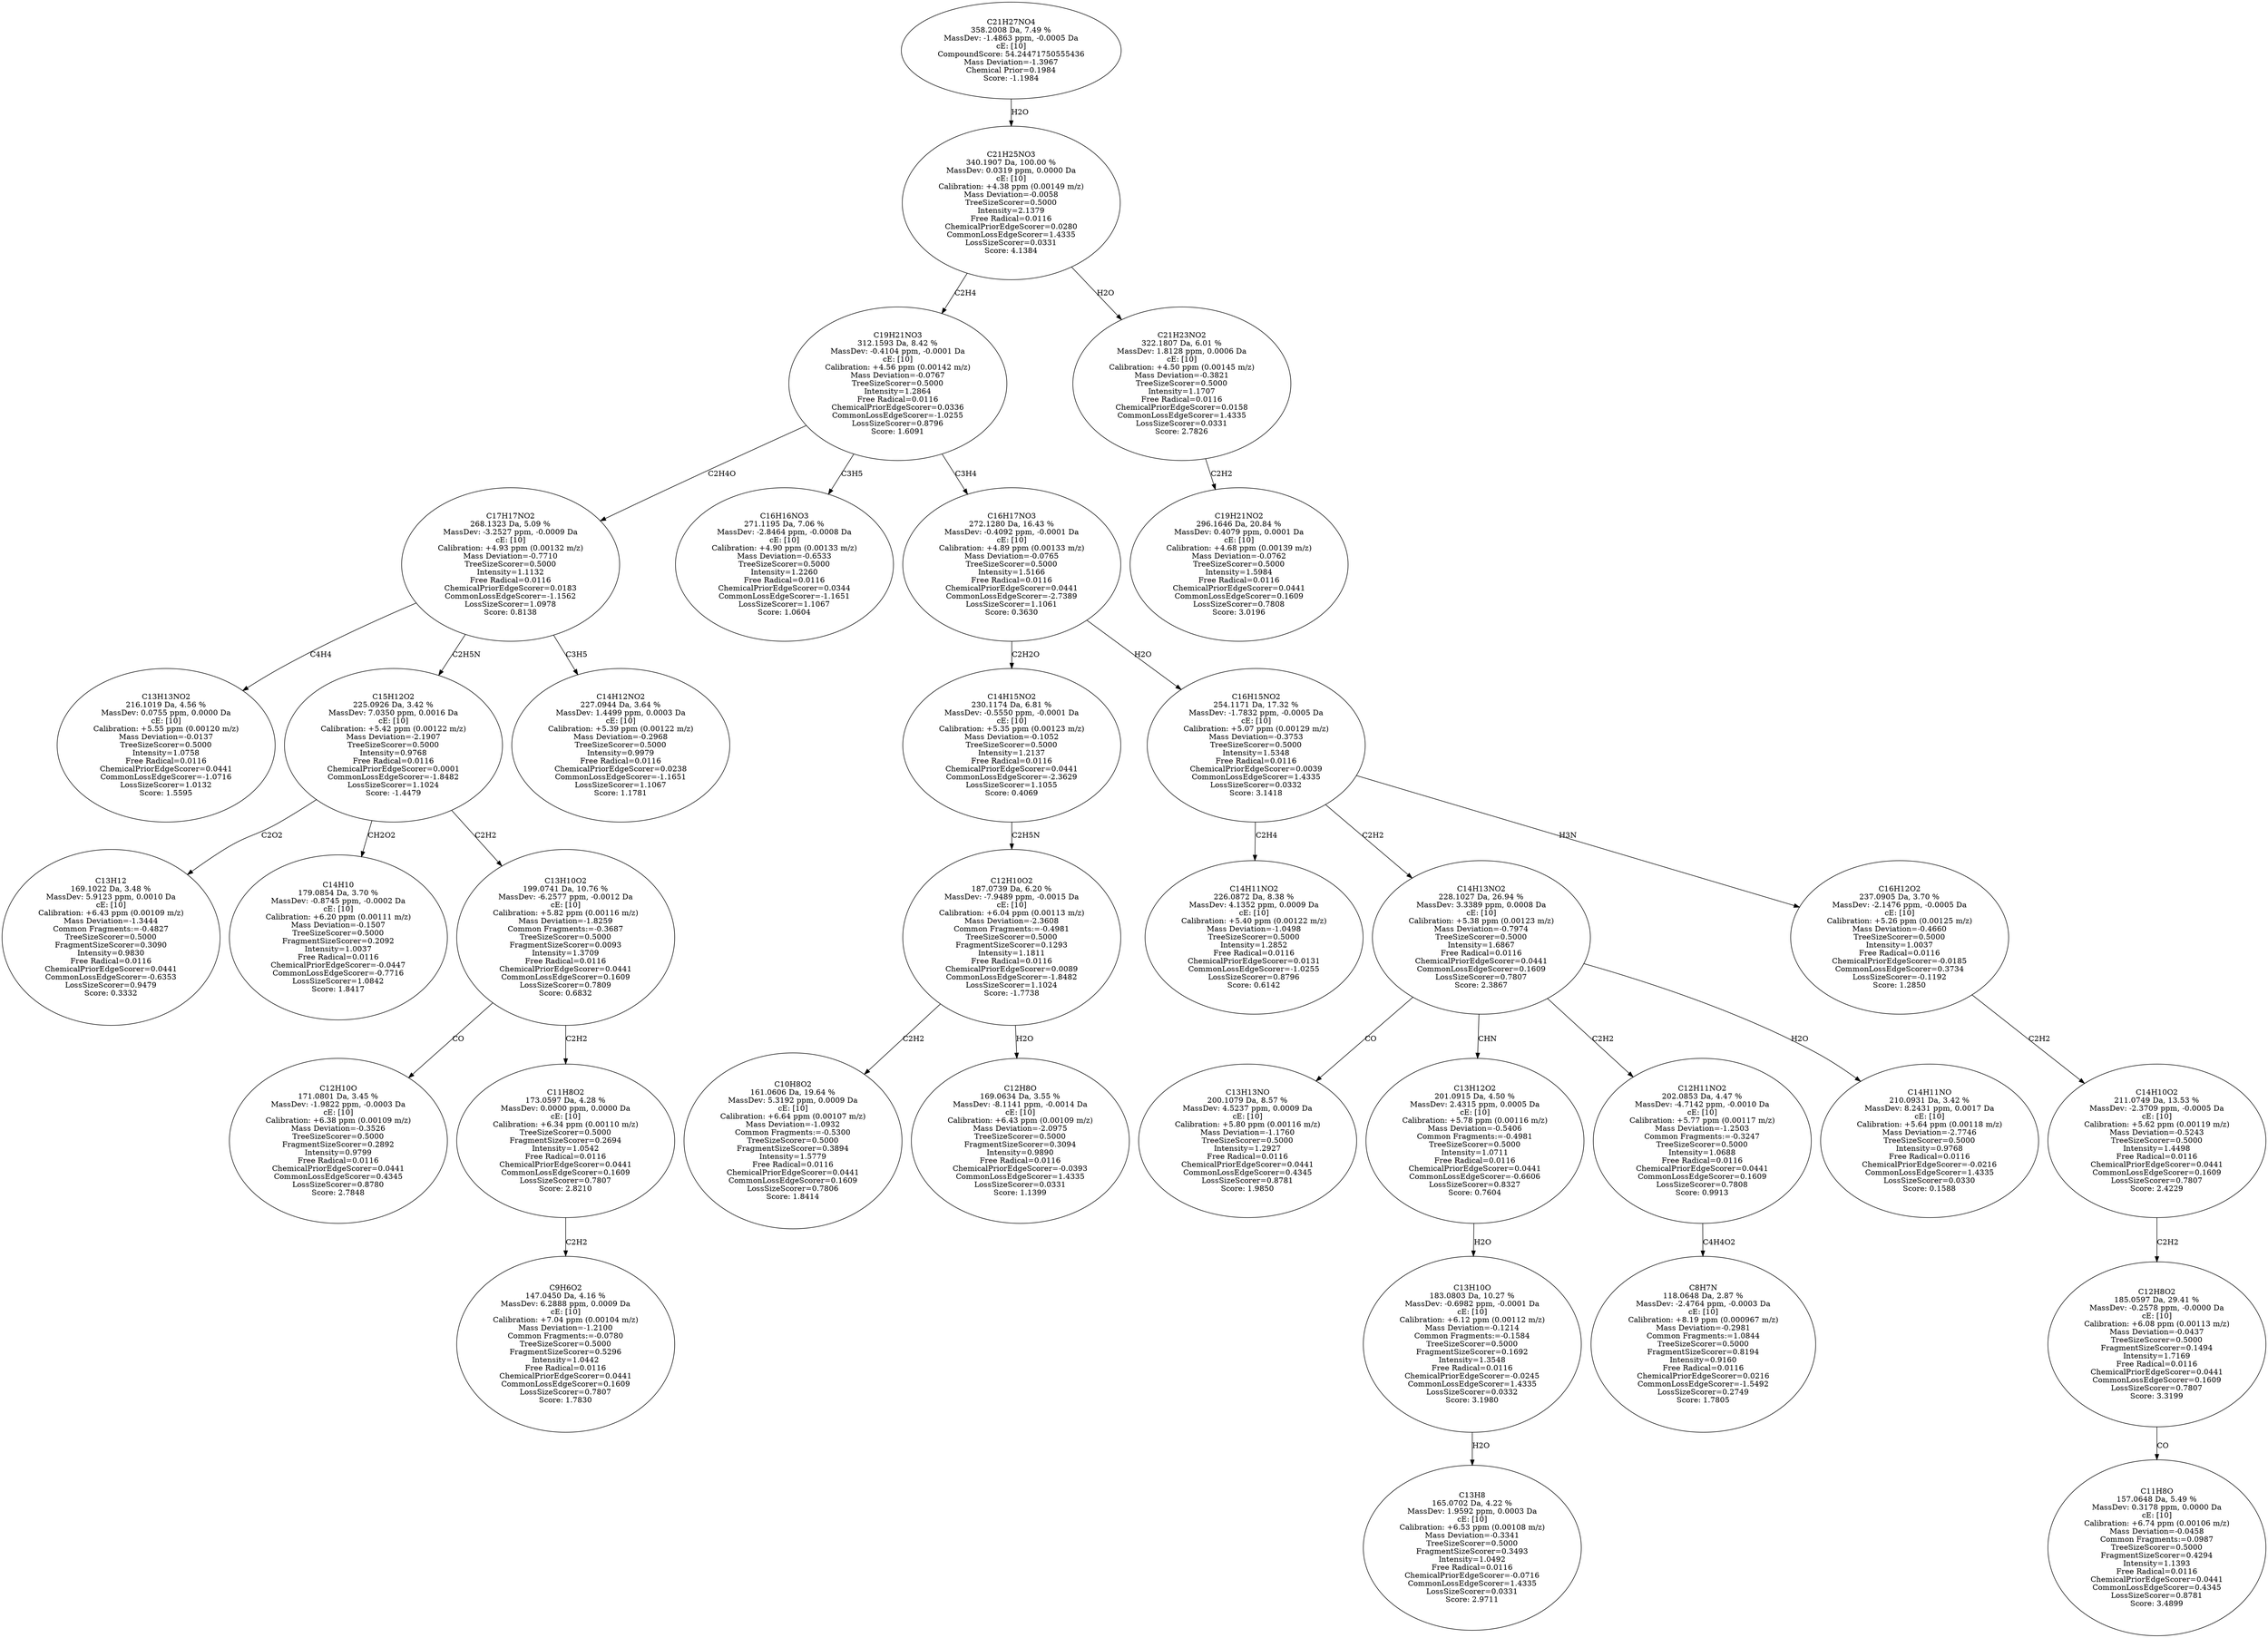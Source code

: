 strict digraph {
v1 [label="C13H13NO2\n216.1019 Da, 4.56 %\nMassDev: 0.0755 ppm, 0.0000 Da\ncE: [10]\nCalibration: +5.55 ppm (0.00120 m/z)\nMass Deviation=-0.0137\nTreeSizeScorer=0.5000\nIntensity=1.0758\nFree Radical=0.0116\nChemicalPriorEdgeScorer=0.0441\nCommonLossEdgeScorer=-1.0716\nLossSizeScorer=1.0132\nScore: 1.5595"];
v2 [label="C13H12\n169.1022 Da, 3.48 %\nMassDev: 5.9123 ppm, 0.0010 Da\ncE: [10]\nCalibration: +6.43 ppm (0.00109 m/z)\nMass Deviation=-1.3444\nCommon Fragments:=-0.4827\nTreeSizeScorer=0.5000\nFragmentSizeScorer=0.3090\nIntensity=0.9830\nFree Radical=0.0116\nChemicalPriorEdgeScorer=0.0441\nCommonLossEdgeScorer=-0.6353\nLossSizeScorer=0.9479\nScore: 0.3332"];
v3 [label="C14H10\n179.0854 Da, 3.70 %\nMassDev: -0.8745 ppm, -0.0002 Da\ncE: [10]\nCalibration: +6.20 ppm (0.00111 m/z)\nMass Deviation=-0.1507\nTreeSizeScorer=0.5000\nFragmentSizeScorer=0.2092\nIntensity=1.0037\nFree Radical=0.0116\nChemicalPriorEdgeScorer=-0.0447\nCommonLossEdgeScorer=-0.7716\nLossSizeScorer=1.0842\nScore: 1.8417"];
v4 [label="C12H10O\n171.0801 Da, 3.45 %\nMassDev: -1.9822 ppm, -0.0003 Da\ncE: [10]\nCalibration: +6.38 ppm (0.00109 m/z)\nMass Deviation=-0.3526\nTreeSizeScorer=0.5000\nFragmentSizeScorer=0.2892\nIntensity=0.9799\nFree Radical=0.0116\nChemicalPriorEdgeScorer=0.0441\nCommonLossEdgeScorer=0.4345\nLossSizeScorer=0.8780\nScore: 2.7848"];
v5 [label="C9H6O2\n147.0450 Da, 4.16 %\nMassDev: 6.2888 ppm, 0.0009 Da\ncE: [10]\nCalibration: +7.04 ppm (0.00104 m/z)\nMass Deviation=-1.2100\nCommon Fragments:=-0.0780\nTreeSizeScorer=0.5000\nFragmentSizeScorer=0.5296\nIntensity=1.0442\nFree Radical=0.0116\nChemicalPriorEdgeScorer=0.0441\nCommonLossEdgeScorer=0.1609\nLossSizeScorer=0.7807\nScore: 1.7830"];
v6 [label="C11H8O2\n173.0597 Da, 4.28 %\nMassDev: 0.0000 ppm, 0.0000 Da\ncE: [10]\nCalibration: +6.34 ppm (0.00110 m/z)\nTreeSizeScorer=0.5000\nFragmentSizeScorer=0.2694\nIntensity=1.0542\nFree Radical=0.0116\nChemicalPriorEdgeScorer=0.0441\nCommonLossEdgeScorer=0.1609\nLossSizeScorer=0.7807\nScore: 2.8210"];
v7 [label="C13H10O2\n199.0741 Da, 10.76 %\nMassDev: -6.2577 ppm, -0.0012 Da\ncE: [10]\nCalibration: +5.82 ppm (0.00116 m/z)\nMass Deviation=-1.8259\nCommon Fragments:=-0.3687\nTreeSizeScorer=0.5000\nFragmentSizeScorer=0.0093\nIntensity=1.3709\nFree Radical=0.0116\nChemicalPriorEdgeScorer=0.0441\nCommonLossEdgeScorer=0.1609\nLossSizeScorer=0.7809\nScore: 0.6832"];
v8 [label="C15H12O2\n225.0926 Da, 3.42 %\nMassDev: 7.0350 ppm, 0.0016 Da\ncE: [10]\nCalibration: +5.42 ppm (0.00122 m/z)\nMass Deviation=-2.1907\nTreeSizeScorer=0.5000\nIntensity=0.9768\nFree Radical=0.0116\nChemicalPriorEdgeScorer=0.0001\nCommonLossEdgeScorer=-1.8482\nLossSizeScorer=1.1024\nScore: -1.4479"];
v9 [label="C14H12NO2\n227.0944 Da, 3.64 %\nMassDev: 1.4499 ppm, 0.0003 Da\ncE: [10]\nCalibration: +5.39 ppm (0.00122 m/z)\nMass Deviation=-0.2968\nTreeSizeScorer=0.5000\nIntensity=0.9979\nFree Radical=0.0116\nChemicalPriorEdgeScorer=0.0238\nCommonLossEdgeScorer=-1.1651\nLossSizeScorer=1.1067\nScore: 1.1781"];
v10 [label="C17H17NO2\n268.1323 Da, 5.09 %\nMassDev: -3.2527 ppm, -0.0009 Da\ncE: [10]\nCalibration: +4.93 ppm (0.00132 m/z)\nMass Deviation=-0.7710\nTreeSizeScorer=0.5000\nIntensity=1.1132\nFree Radical=0.0116\nChemicalPriorEdgeScorer=0.0183\nCommonLossEdgeScorer=-1.1562\nLossSizeScorer=1.0978\nScore: 0.8138"];
v11 [label="C16H16NO3\n271.1195 Da, 7.06 %\nMassDev: -2.8464 ppm, -0.0008 Da\ncE: [10]\nCalibration: +4.90 ppm (0.00133 m/z)\nMass Deviation=-0.6533\nTreeSizeScorer=0.5000\nIntensity=1.2260\nFree Radical=0.0116\nChemicalPriorEdgeScorer=0.0344\nCommonLossEdgeScorer=-1.1651\nLossSizeScorer=1.1067\nScore: 1.0604"];
v12 [label="C10H8O2\n161.0606 Da, 19.64 %\nMassDev: 5.3192 ppm, 0.0009 Da\ncE: [10]\nCalibration: +6.64 ppm (0.00107 m/z)\nMass Deviation=-1.0932\nCommon Fragments:=-0.5300\nTreeSizeScorer=0.5000\nFragmentSizeScorer=0.3894\nIntensity=1.5779\nFree Radical=0.0116\nChemicalPriorEdgeScorer=0.0441\nCommonLossEdgeScorer=0.1609\nLossSizeScorer=0.7806\nScore: 1.8414"];
v13 [label="C12H8O\n169.0634 Da, 3.55 %\nMassDev: -8.1141 ppm, -0.0014 Da\ncE: [10]\nCalibration: +6.43 ppm (0.00109 m/z)\nMass Deviation=-2.0975\nTreeSizeScorer=0.5000\nFragmentSizeScorer=0.3094\nIntensity=0.9890\nFree Radical=0.0116\nChemicalPriorEdgeScorer=-0.0393\nCommonLossEdgeScorer=1.4335\nLossSizeScorer=0.0331\nScore: 1.1399"];
v14 [label="C12H10O2\n187.0739 Da, 6.20 %\nMassDev: -7.9489 ppm, -0.0015 Da\ncE: [10]\nCalibration: +6.04 ppm (0.00113 m/z)\nMass Deviation=-2.3608\nCommon Fragments:=-0.4981\nTreeSizeScorer=0.5000\nFragmentSizeScorer=0.1293\nIntensity=1.1811\nFree Radical=0.0116\nChemicalPriorEdgeScorer=0.0089\nCommonLossEdgeScorer=-1.8482\nLossSizeScorer=1.1024\nScore: -1.7738"];
v15 [label="C14H15NO2\n230.1174 Da, 6.81 %\nMassDev: -0.5550 ppm, -0.0001 Da\ncE: [10]\nCalibration: +5.35 ppm (0.00123 m/z)\nMass Deviation=-0.1052\nTreeSizeScorer=0.5000\nIntensity=1.2137\nFree Radical=0.0116\nChemicalPriorEdgeScorer=0.0441\nCommonLossEdgeScorer=-2.3629\nLossSizeScorer=1.1055\nScore: 0.4069"];
v16 [label="C14H11NO2\n226.0872 Da, 8.38 %\nMassDev: 4.1352 ppm, 0.0009 Da\ncE: [10]\nCalibration: +5.40 ppm (0.00122 m/z)\nMass Deviation=-1.0498\nTreeSizeScorer=0.5000\nIntensity=1.2852\nFree Radical=0.0116\nChemicalPriorEdgeScorer=0.0131\nCommonLossEdgeScorer=-1.0255\nLossSizeScorer=0.8796\nScore: 0.6142"];
v17 [label="C13H13NO\n200.1079 Da, 8.57 %\nMassDev: 4.5237 ppm, 0.0009 Da\ncE: [10]\nCalibration: +5.80 ppm (0.00116 m/z)\nMass Deviation=-1.1760\nTreeSizeScorer=0.5000\nIntensity=1.2927\nFree Radical=0.0116\nChemicalPriorEdgeScorer=0.0441\nCommonLossEdgeScorer=0.4345\nLossSizeScorer=0.8781\nScore: 1.9850"];
v18 [label="C13H8\n165.0702 Da, 4.22 %\nMassDev: 1.9592 ppm, 0.0003 Da\ncE: [10]\nCalibration: +6.53 ppm (0.00108 m/z)\nMass Deviation=-0.3341\nTreeSizeScorer=0.5000\nFragmentSizeScorer=0.3493\nIntensity=1.0492\nFree Radical=0.0116\nChemicalPriorEdgeScorer=-0.0716\nCommonLossEdgeScorer=1.4335\nLossSizeScorer=0.0331\nScore: 2.9711"];
v19 [label="C13H10O\n183.0803 Da, 10.27 %\nMassDev: -0.6982 ppm, -0.0001 Da\ncE: [10]\nCalibration: +6.12 ppm (0.00112 m/z)\nMass Deviation=-0.1214\nCommon Fragments:=-0.1584\nTreeSizeScorer=0.5000\nFragmentSizeScorer=0.1692\nIntensity=1.3548\nFree Radical=0.0116\nChemicalPriorEdgeScorer=-0.0245\nCommonLossEdgeScorer=1.4335\nLossSizeScorer=0.0332\nScore: 3.1980"];
v20 [label="C13H12O2\n201.0915 Da, 4.50 %\nMassDev: 2.4315 ppm, 0.0005 Da\ncE: [10]\nCalibration: +5.78 ppm (0.00116 m/z)\nMass Deviation=-0.5406\nCommon Fragments:=-0.4981\nTreeSizeScorer=0.5000\nIntensity=1.0711\nFree Radical=0.0116\nChemicalPriorEdgeScorer=0.0441\nCommonLossEdgeScorer=-0.6606\nLossSizeScorer=0.8327\nScore: 0.7604"];
v21 [label="C8H7N\n118.0648 Da, 2.87 %\nMassDev: -2.4764 ppm, -0.0003 Da\ncE: [10]\nCalibration: +8.19 ppm (0.000967 m/z)\nMass Deviation=-0.2981\nCommon Fragments:=1.0844\nTreeSizeScorer=0.5000\nFragmentSizeScorer=0.8194\nIntensity=0.9160\nFree Radical=0.0116\nChemicalPriorEdgeScorer=0.0216\nCommonLossEdgeScorer=-1.5492\nLossSizeScorer=0.2749\nScore: 1.7805"];
v22 [label="C12H11NO2\n202.0853 Da, 4.47 %\nMassDev: -4.7142 ppm, -0.0010 Da\ncE: [10]\nCalibration: +5.77 ppm (0.00117 m/z)\nMass Deviation=-1.2503\nCommon Fragments:=-0.3247\nTreeSizeScorer=0.5000\nIntensity=1.0688\nFree Radical=0.0116\nChemicalPriorEdgeScorer=0.0441\nCommonLossEdgeScorer=0.1609\nLossSizeScorer=0.7808\nScore: 0.9913"];
v23 [label="C14H11NO\n210.0931 Da, 3.42 %\nMassDev: 8.2431 ppm, 0.0017 Da\ncE: [10]\nCalibration: +5.64 ppm (0.00118 m/z)\nMass Deviation=-2.7746\nTreeSizeScorer=0.5000\nIntensity=0.9768\nFree Radical=0.0116\nChemicalPriorEdgeScorer=-0.0216\nCommonLossEdgeScorer=1.4335\nLossSizeScorer=0.0330\nScore: 0.1588"];
v24 [label="C14H13NO2\n228.1027 Da, 26.94 %\nMassDev: 3.3389 ppm, 0.0008 Da\ncE: [10]\nCalibration: +5.38 ppm (0.00123 m/z)\nMass Deviation=-0.7974\nTreeSizeScorer=0.5000\nIntensity=1.6867\nFree Radical=0.0116\nChemicalPriorEdgeScorer=0.0441\nCommonLossEdgeScorer=0.1609\nLossSizeScorer=0.7807\nScore: 2.3867"];
v25 [label="C11H8O\n157.0648 Da, 5.49 %\nMassDev: 0.3178 ppm, 0.0000 Da\ncE: [10]\nCalibration: +6.74 ppm (0.00106 m/z)\nMass Deviation=-0.0458\nCommon Fragments:=0.0987\nTreeSizeScorer=0.5000\nFragmentSizeScorer=0.4294\nIntensity=1.1393\nFree Radical=0.0116\nChemicalPriorEdgeScorer=0.0441\nCommonLossEdgeScorer=0.4345\nLossSizeScorer=0.8781\nScore: 3.4899"];
v26 [label="C12H8O2\n185.0597 Da, 29.41 %\nMassDev: -0.2578 ppm, -0.0000 Da\ncE: [10]\nCalibration: +6.08 ppm (0.00113 m/z)\nMass Deviation=-0.0437\nTreeSizeScorer=0.5000\nFragmentSizeScorer=0.1494\nIntensity=1.7169\nFree Radical=0.0116\nChemicalPriorEdgeScorer=0.0441\nCommonLossEdgeScorer=0.1609\nLossSizeScorer=0.7807\nScore: 3.3199"];
v27 [label="C14H10O2\n211.0749 Da, 13.53 %\nMassDev: -2.3709 ppm, -0.0005 Da\ncE: [10]\nCalibration: +5.62 ppm (0.00119 m/z)\nMass Deviation=-0.5243\nTreeSizeScorer=0.5000\nIntensity=1.4498\nFree Radical=0.0116\nChemicalPriorEdgeScorer=0.0441\nCommonLossEdgeScorer=0.1609\nLossSizeScorer=0.7807\nScore: 2.4229"];
v28 [label="C16H12O2\n237.0905 Da, 3.70 %\nMassDev: -2.1476 ppm, -0.0005 Da\ncE: [10]\nCalibration: +5.26 ppm (0.00125 m/z)\nMass Deviation=-0.4660\nTreeSizeScorer=0.5000\nIntensity=1.0037\nFree Radical=0.0116\nChemicalPriorEdgeScorer=-0.0185\nCommonLossEdgeScorer=0.3734\nLossSizeScorer=-0.1192\nScore: 1.2850"];
v29 [label="C16H15NO2\n254.1171 Da, 17.32 %\nMassDev: -1.7832 ppm, -0.0005 Da\ncE: [10]\nCalibration: +5.07 ppm (0.00129 m/z)\nMass Deviation=-0.3753\nTreeSizeScorer=0.5000\nIntensity=1.5348\nFree Radical=0.0116\nChemicalPriorEdgeScorer=0.0039\nCommonLossEdgeScorer=1.4335\nLossSizeScorer=0.0332\nScore: 3.1418"];
v30 [label="C16H17NO3\n272.1280 Da, 16.43 %\nMassDev: -0.4092 ppm, -0.0001 Da\ncE: [10]\nCalibration: +4.89 ppm (0.00133 m/z)\nMass Deviation=-0.0765\nTreeSizeScorer=0.5000\nIntensity=1.5166\nFree Radical=0.0116\nChemicalPriorEdgeScorer=0.0441\nCommonLossEdgeScorer=-2.7389\nLossSizeScorer=1.1061\nScore: 0.3630"];
v31 [label="C19H21NO3\n312.1593 Da, 8.42 %\nMassDev: -0.4104 ppm, -0.0001 Da\ncE: [10]\nCalibration: +4.56 ppm (0.00142 m/z)\nMass Deviation=-0.0767\nTreeSizeScorer=0.5000\nIntensity=1.2864\nFree Radical=0.0116\nChemicalPriorEdgeScorer=0.0336\nCommonLossEdgeScorer=-1.0255\nLossSizeScorer=0.8796\nScore: 1.6091"];
v32 [label="C19H21NO2\n296.1646 Da, 20.84 %\nMassDev: 0.4079 ppm, 0.0001 Da\ncE: [10]\nCalibration: +4.68 ppm (0.00139 m/z)\nMass Deviation=-0.0762\nTreeSizeScorer=0.5000\nIntensity=1.5984\nFree Radical=0.0116\nChemicalPriorEdgeScorer=0.0441\nCommonLossEdgeScorer=0.1609\nLossSizeScorer=0.7808\nScore: 3.0196"];
v33 [label="C21H23NO2\n322.1807 Da, 6.01 %\nMassDev: 1.8128 ppm, 0.0006 Da\ncE: [10]\nCalibration: +4.50 ppm (0.00145 m/z)\nMass Deviation=-0.3821\nTreeSizeScorer=0.5000\nIntensity=1.1707\nFree Radical=0.0116\nChemicalPriorEdgeScorer=0.0158\nCommonLossEdgeScorer=1.4335\nLossSizeScorer=0.0331\nScore: 2.7826"];
v34 [label="C21H25NO3\n340.1907 Da, 100.00 %\nMassDev: 0.0319 ppm, 0.0000 Da\ncE: [10]\nCalibration: +4.38 ppm (0.00149 m/z)\nMass Deviation=-0.0058\nTreeSizeScorer=0.5000\nIntensity=2.1379\nFree Radical=0.0116\nChemicalPriorEdgeScorer=0.0280\nCommonLossEdgeScorer=1.4335\nLossSizeScorer=0.0331\nScore: 4.1384"];
v35 [label="C21H27NO4\n358.2008 Da, 7.49 %\nMassDev: -1.4863 ppm, -0.0005 Da\ncE: [10]\nCompoundScore: 54.24471750555436\nMass Deviation=-1.3967\nChemical Prior=0.1984\nScore: -1.1984"];
v10 -> v1 [label="C4H4"];
v8 -> v2 [label="C2O2"];
v8 -> v3 [label="CH2O2"];
v7 -> v4 [label="CO"];
v6 -> v5 [label="C2H2"];
v7 -> v6 [label="C2H2"];
v8 -> v7 [label="C2H2"];
v10 -> v8 [label="C2H5N"];
v10 -> v9 [label="C3H5"];
v31 -> v10 [label="C2H4O"];
v31 -> v11 [label="C3H5"];
v14 -> v12 [label="C2H2"];
v14 -> v13 [label="H2O"];
v15 -> v14 [label="C2H5N"];
v30 -> v15 [label="C2H2O"];
v29 -> v16 [label="C2H4"];
v24 -> v17 [label="CO"];
v19 -> v18 [label="H2O"];
v20 -> v19 [label="H2O"];
v24 -> v20 [label="CHN"];
v22 -> v21 [label="C4H4O2"];
v24 -> v22 [label="C2H2"];
v24 -> v23 [label="H2O"];
v29 -> v24 [label="C2H2"];
v26 -> v25 [label="CO"];
v27 -> v26 [label="C2H2"];
v28 -> v27 [label="C2H2"];
v29 -> v28 [label="H3N"];
v30 -> v29 [label="H2O"];
v31 -> v30 [label="C3H4"];
v34 -> v31 [label="C2H4"];
v33 -> v32 [label="C2H2"];
v34 -> v33 [label="H2O"];
v35 -> v34 [label="H2O"];
}